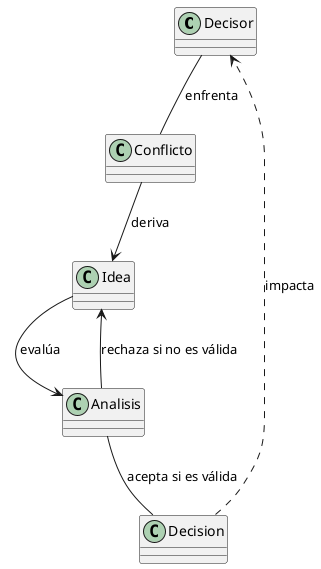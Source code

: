 @startuml TomaDeDecisionesClases
class Decisor
class Conflicto
class Idea
class Analisis
class Decision

Decisor -- Conflicto : enfrenta
Conflicto --> Idea : deriva
Idea --> Analisis : evalúa
Analisis --> Idea : rechaza si no es válida
Analisis -- Decision : acepta si es válida
Decision ..> Decisor : impacta
@enduml
